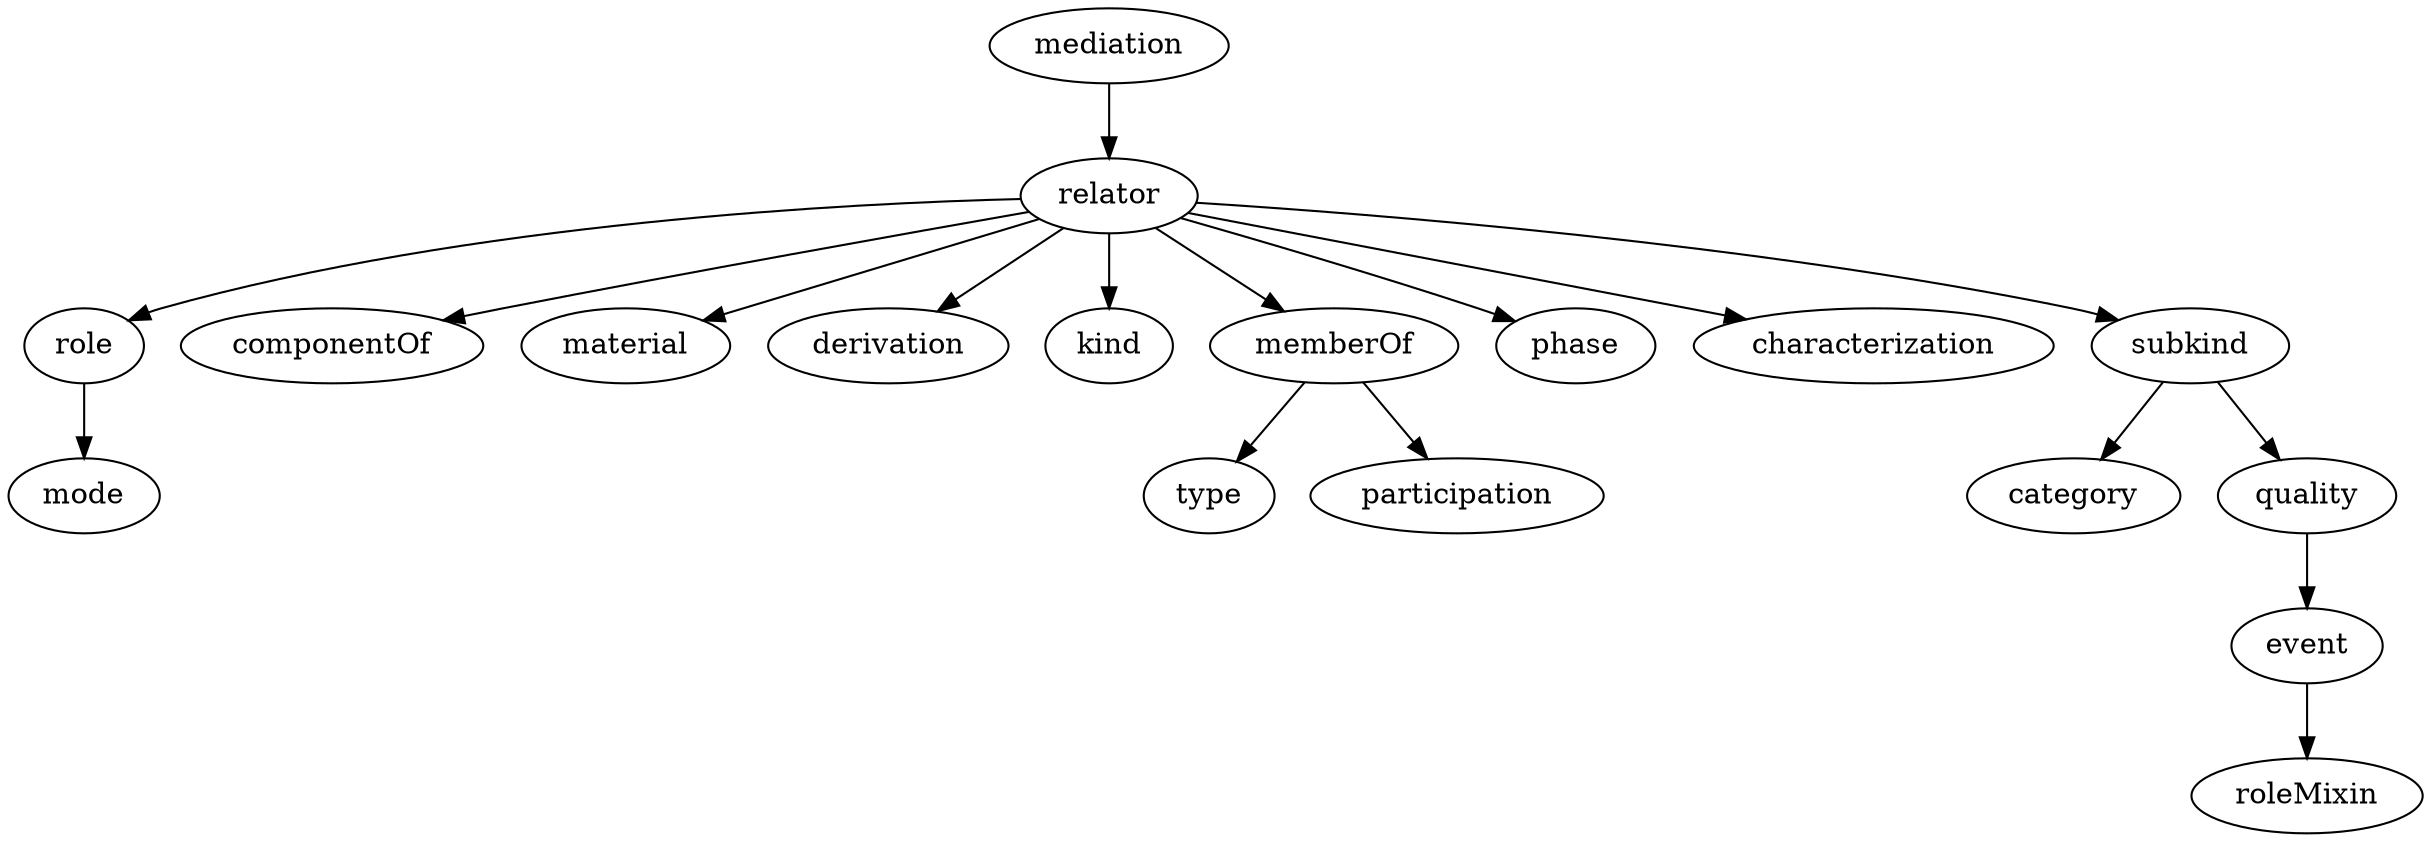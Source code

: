strict digraph  {
mediation;
relator;
role;
componentOf;
material;
derivation;
kind;
memberOf;
phase;
characterization;
subkind;
mode;
category;
quality;
type;
participation;
event;
roleMixin;
mediation -> relator;
relator -> role;
relator -> componentOf;
relator -> material;
relator -> derivation;
relator -> kind;
relator -> memberOf;
relator -> phase;
relator -> characterization;
relator -> subkind;
role -> mode;
memberOf -> type;
memberOf -> participation;
subkind -> category;
subkind -> quality;
quality -> event;
event -> roleMixin;
}
